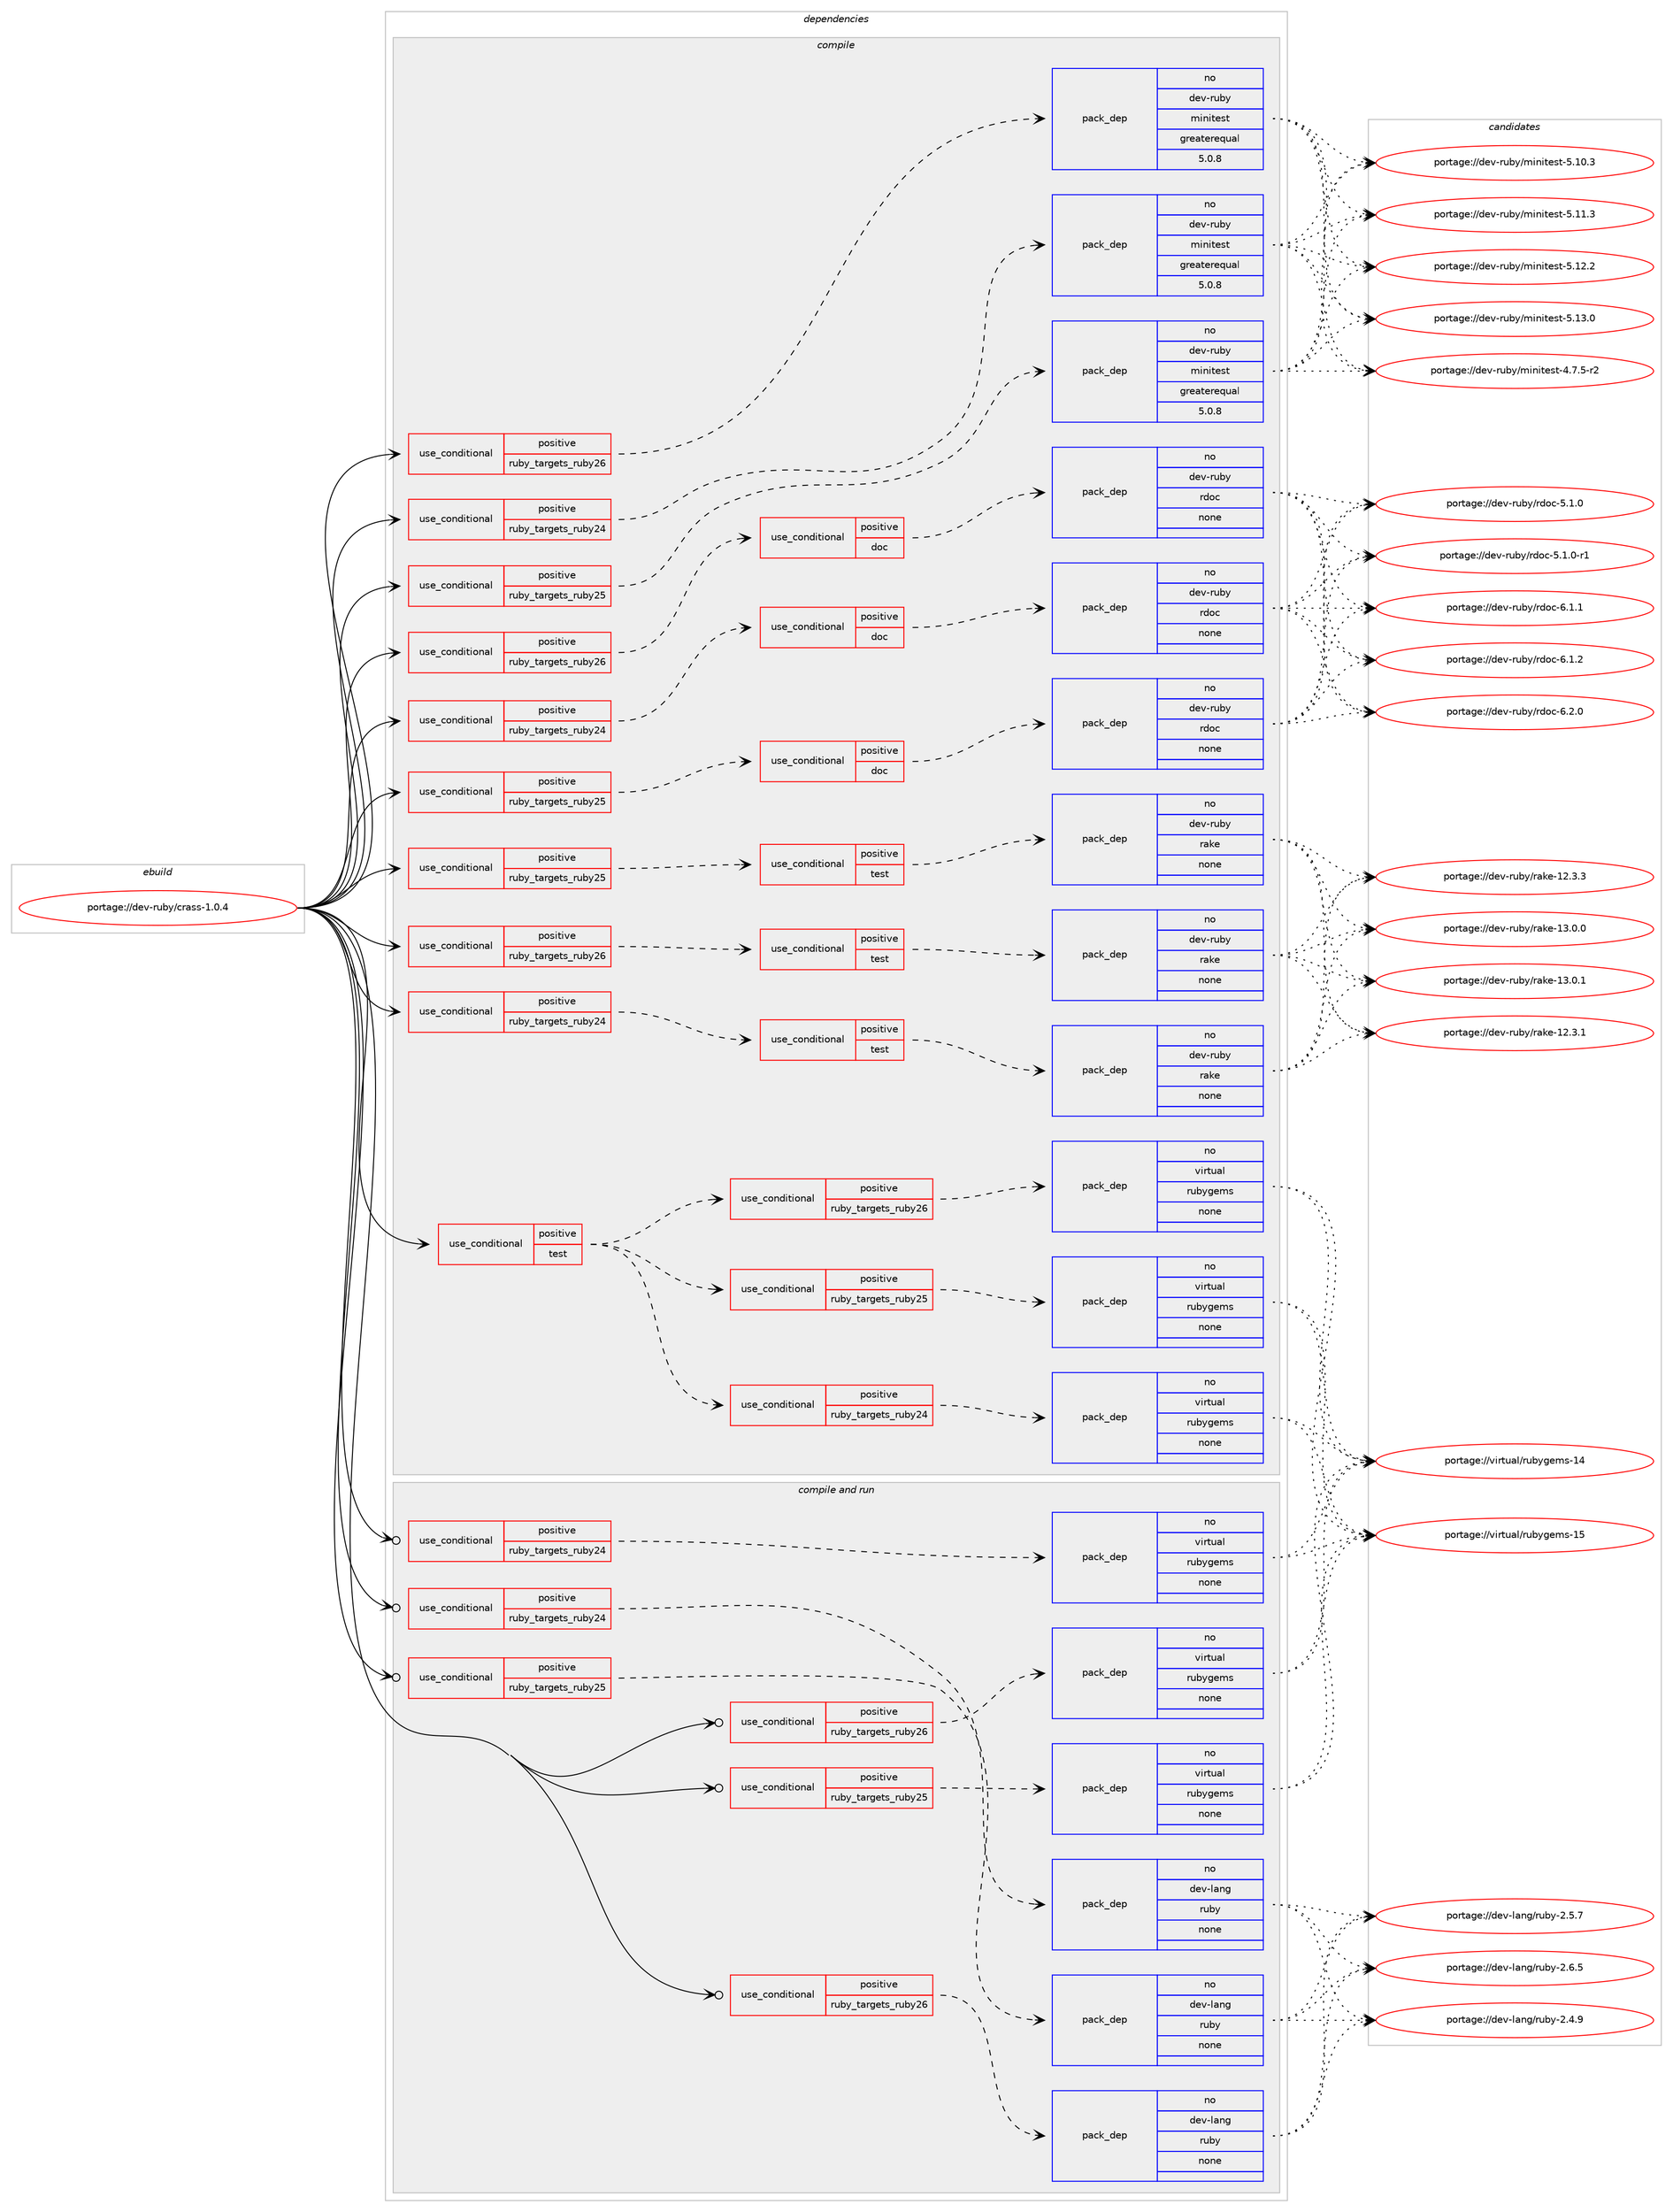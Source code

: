 digraph prolog {

# *************
# Graph options
# *************

newrank=true;
concentrate=true;
compound=true;
graph [rankdir=LR,fontname=Helvetica,fontsize=10,ranksep=1.5];#, ranksep=2.5, nodesep=0.2];
edge  [arrowhead=vee];
node  [fontname=Helvetica,fontsize=10];

# **********
# The ebuild
# **********

subgraph cluster_leftcol {
color=gray;
rank=same;
label=<<i>ebuild</i>>;
id [label="portage://dev-ruby/crass-1.0.4", color=red, width=4, href="../dev-ruby/crass-1.0.4.svg"];
}

# ****************
# The dependencies
# ****************

subgraph cluster_midcol {
color=gray;
label=<<i>dependencies</i>>;
subgraph cluster_compile {
fillcolor="#eeeeee";
style=filled;
label=<<i>compile</i>>;
subgraph cond49906 {
dependency216829 [label=<<TABLE BORDER="0" CELLBORDER="1" CELLSPACING="0" CELLPADDING="4"><TR><TD ROWSPAN="3" CELLPADDING="10">use_conditional</TD></TR><TR><TD>positive</TD></TR><TR><TD>ruby_targets_ruby24</TD></TR></TABLE>>, shape=none, color=red];
subgraph cond49907 {
dependency216830 [label=<<TABLE BORDER="0" CELLBORDER="1" CELLSPACING="0" CELLPADDING="4"><TR><TD ROWSPAN="3" CELLPADDING="10">use_conditional</TD></TR><TR><TD>positive</TD></TR><TR><TD>doc</TD></TR></TABLE>>, shape=none, color=red];
subgraph pack163442 {
dependency216831 [label=<<TABLE BORDER="0" CELLBORDER="1" CELLSPACING="0" CELLPADDING="4" WIDTH="220"><TR><TD ROWSPAN="6" CELLPADDING="30">pack_dep</TD></TR><TR><TD WIDTH="110">no</TD></TR><TR><TD>dev-ruby</TD></TR><TR><TD>rdoc</TD></TR><TR><TD>none</TD></TR><TR><TD></TD></TR></TABLE>>, shape=none, color=blue];
}
dependency216830:e -> dependency216831:w [weight=20,style="dashed",arrowhead="vee"];
}
dependency216829:e -> dependency216830:w [weight=20,style="dashed",arrowhead="vee"];
}
id:e -> dependency216829:w [weight=20,style="solid",arrowhead="vee"];
subgraph cond49908 {
dependency216832 [label=<<TABLE BORDER="0" CELLBORDER="1" CELLSPACING="0" CELLPADDING="4"><TR><TD ROWSPAN="3" CELLPADDING="10">use_conditional</TD></TR><TR><TD>positive</TD></TR><TR><TD>ruby_targets_ruby24</TD></TR></TABLE>>, shape=none, color=red];
subgraph cond49909 {
dependency216833 [label=<<TABLE BORDER="0" CELLBORDER="1" CELLSPACING="0" CELLPADDING="4"><TR><TD ROWSPAN="3" CELLPADDING="10">use_conditional</TD></TR><TR><TD>positive</TD></TR><TR><TD>test</TD></TR></TABLE>>, shape=none, color=red];
subgraph pack163443 {
dependency216834 [label=<<TABLE BORDER="0" CELLBORDER="1" CELLSPACING="0" CELLPADDING="4" WIDTH="220"><TR><TD ROWSPAN="6" CELLPADDING="30">pack_dep</TD></TR><TR><TD WIDTH="110">no</TD></TR><TR><TD>dev-ruby</TD></TR><TR><TD>rake</TD></TR><TR><TD>none</TD></TR><TR><TD></TD></TR></TABLE>>, shape=none, color=blue];
}
dependency216833:e -> dependency216834:w [weight=20,style="dashed",arrowhead="vee"];
}
dependency216832:e -> dependency216833:w [weight=20,style="dashed",arrowhead="vee"];
}
id:e -> dependency216832:w [weight=20,style="solid",arrowhead="vee"];
subgraph cond49910 {
dependency216835 [label=<<TABLE BORDER="0" CELLBORDER="1" CELLSPACING="0" CELLPADDING="4"><TR><TD ROWSPAN="3" CELLPADDING="10">use_conditional</TD></TR><TR><TD>positive</TD></TR><TR><TD>ruby_targets_ruby24</TD></TR></TABLE>>, shape=none, color=red];
subgraph pack163444 {
dependency216836 [label=<<TABLE BORDER="0" CELLBORDER="1" CELLSPACING="0" CELLPADDING="4" WIDTH="220"><TR><TD ROWSPAN="6" CELLPADDING="30">pack_dep</TD></TR><TR><TD WIDTH="110">no</TD></TR><TR><TD>dev-ruby</TD></TR><TR><TD>minitest</TD></TR><TR><TD>greaterequal</TD></TR><TR><TD>5.0.8</TD></TR></TABLE>>, shape=none, color=blue];
}
dependency216835:e -> dependency216836:w [weight=20,style="dashed",arrowhead="vee"];
}
id:e -> dependency216835:w [weight=20,style="solid",arrowhead="vee"];
subgraph cond49911 {
dependency216837 [label=<<TABLE BORDER="0" CELLBORDER="1" CELLSPACING="0" CELLPADDING="4"><TR><TD ROWSPAN="3" CELLPADDING="10">use_conditional</TD></TR><TR><TD>positive</TD></TR><TR><TD>ruby_targets_ruby25</TD></TR></TABLE>>, shape=none, color=red];
subgraph cond49912 {
dependency216838 [label=<<TABLE BORDER="0" CELLBORDER="1" CELLSPACING="0" CELLPADDING="4"><TR><TD ROWSPAN="3" CELLPADDING="10">use_conditional</TD></TR><TR><TD>positive</TD></TR><TR><TD>doc</TD></TR></TABLE>>, shape=none, color=red];
subgraph pack163445 {
dependency216839 [label=<<TABLE BORDER="0" CELLBORDER="1" CELLSPACING="0" CELLPADDING="4" WIDTH="220"><TR><TD ROWSPAN="6" CELLPADDING="30">pack_dep</TD></TR><TR><TD WIDTH="110">no</TD></TR><TR><TD>dev-ruby</TD></TR><TR><TD>rdoc</TD></TR><TR><TD>none</TD></TR><TR><TD></TD></TR></TABLE>>, shape=none, color=blue];
}
dependency216838:e -> dependency216839:w [weight=20,style="dashed",arrowhead="vee"];
}
dependency216837:e -> dependency216838:w [weight=20,style="dashed",arrowhead="vee"];
}
id:e -> dependency216837:w [weight=20,style="solid",arrowhead="vee"];
subgraph cond49913 {
dependency216840 [label=<<TABLE BORDER="0" CELLBORDER="1" CELLSPACING="0" CELLPADDING="4"><TR><TD ROWSPAN="3" CELLPADDING="10">use_conditional</TD></TR><TR><TD>positive</TD></TR><TR><TD>ruby_targets_ruby25</TD></TR></TABLE>>, shape=none, color=red];
subgraph cond49914 {
dependency216841 [label=<<TABLE BORDER="0" CELLBORDER="1" CELLSPACING="0" CELLPADDING="4"><TR><TD ROWSPAN="3" CELLPADDING="10">use_conditional</TD></TR><TR><TD>positive</TD></TR><TR><TD>test</TD></TR></TABLE>>, shape=none, color=red];
subgraph pack163446 {
dependency216842 [label=<<TABLE BORDER="0" CELLBORDER="1" CELLSPACING="0" CELLPADDING="4" WIDTH="220"><TR><TD ROWSPAN="6" CELLPADDING="30">pack_dep</TD></TR><TR><TD WIDTH="110">no</TD></TR><TR><TD>dev-ruby</TD></TR><TR><TD>rake</TD></TR><TR><TD>none</TD></TR><TR><TD></TD></TR></TABLE>>, shape=none, color=blue];
}
dependency216841:e -> dependency216842:w [weight=20,style="dashed",arrowhead="vee"];
}
dependency216840:e -> dependency216841:w [weight=20,style="dashed",arrowhead="vee"];
}
id:e -> dependency216840:w [weight=20,style="solid",arrowhead="vee"];
subgraph cond49915 {
dependency216843 [label=<<TABLE BORDER="0" CELLBORDER="1" CELLSPACING="0" CELLPADDING="4"><TR><TD ROWSPAN="3" CELLPADDING="10">use_conditional</TD></TR><TR><TD>positive</TD></TR><TR><TD>ruby_targets_ruby25</TD></TR></TABLE>>, shape=none, color=red];
subgraph pack163447 {
dependency216844 [label=<<TABLE BORDER="0" CELLBORDER="1" CELLSPACING="0" CELLPADDING="4" WIDTH="220"><TR><TD ROWSPAN="6" CELLPADDING="30">pack_dep</TD></TR><TR><TD WIDTH="110">no</TD></TR><TR><TD>dev-ruby</TD></TR><TR><TD>minitest</TD></TR><TR><TD>greaterequal</TD></TR><TR><TD>5.0.8</TD></TR></TABLE>>, shape=none, color=blue];
}
dependency216843:e -> dependency216844:w [weight=20,style="dashed",arrowhead="vee"];
}
id:e -> dependency216843:w [weight=20,style="solid",arrowhead="vee"];
subgraph cond49916 {
dependency216845 [label=<<TABLE BORDER="0" CELLBORDER="1" CELLSPACING="0" CELLPADDING="4"><TR><TD ROWSPAN="3" CELLPADDING="10">use_conditional</TD></TR><TR><TD>positive</TD></TR><TR><TD>ruby_targets_ruby26</TD></TR></TABLE>>, shape=none, color=red];
subgraph cond49917 {
dependency216846 [label=<<TABLE BORDER="0" CELLBORDER="1" CELLSPACING="0" CELLPADDING="4"><TR><TD ROWSPAN="3" CELLPADDING="10">use_conditional</TD></TR><TR><TD>positive</TD></TR><TR><TD>doc</TD></TR></TABLE>>, shape=none, color=red];
subgraph pack163448 {
dependency216847 [label=<<TABLE BORDER="0" CELLBORDER="1" CELLSPACING="0" CELLPADDING="4" WIDTH="220"><TR><TD ROWSPAN="6" CELLPADDING="30">pack_dep</TD></TR><TR><TD WIDTH="110">no</TD></TR><TR><TD>dev-ruby</TD></TR><TR><TD>rdoc</TD></TR><TR><TD>none</TD></TR><TR><TD></TD></TR></TABLE>>, shape=none, color=blue];
}
dependency216846:e -> dependency216847:w [weight=20,style="dashed",arrowhead="vee"];
}
dependency216845:e -> dependency216846:w [weight=20,style="dashed",arrowhead="vee"];
}
id:e -> dependency216845:w [weight=20,style="solid",arrowhead="vee"];
subgraph cond49918 {
dependency216848 [label=<<TABLE BORDER="0" CELLBORDER="1" CELLSPACING="0" CELLPADDING="4"><TR><TD ROWSPAN="3" CELLPADDING="10">use_conditional</TD></TR><TR><TD>positive</TD></TR><TR><TD>ruby_targets_ruby26</TD></TR></TABLE>>, shape=none, color=red];
subgraph cond49919 {
dependency216849 [label=<<TABLE BORDER="0" CELLBORDER="1" CELLSPACING="0" CELLPADDING="4"><TR><TD ROWSPAN="3" CELLPADDING="10">use_conditional</TD></TR><TR><TD>positive</TD></TR><TR><TD>test</TD></TR></TABLE>>, shape=none, color=red];
subgraph pack163449 {
dependency216850 [label=<<TABLE BORDER="0" CELLBORDER="1" CELLSPACING="0" CELLPADDING="4" WIDTH="220"><TR><TD ROWSPAN="6" CELLPADDING="30">pack_dep</TD></TR><TR><TD WIDTH="110">no</TD></TR><TR><TD>dev-ruby</TD></TR><TR><TD>rake</TD></TR><TR><TD>none</TD></TR><TR><TD></TD></TR></TABLE>>, shape=none, color=blue];
}
dependency216849:e -> dependency216850:w [weight=20,style="dashed",arrowhead="vee"];
}
dependency216848:e -> dependency216849:w [weight=20,style="dashed",arrowhead="vee"];
}
id:e -> dependency216848:w [weight=20,style="solid",arrowhead="vee"];
subgraph cond49920 {
dependency216851 [label=<<TABLE BORDER="0" CELLBORDER="1" CELLSPACING="0" CELLPADDING="4"><TR><TD ROWSPAN="3" CELLPADDING="10">use_conditional</TD></TR><TR><TD>positive</TD></TR><TR><TD>ruby_targets_ruby26</TD></TR></TABLE>>, shape=none, color=red];
subgraph pack163450 {
dependency216852 [label=<<TABLE BORDER="0" CELLBORDER="1" CELLSPACING="0" CELLPADDING="4" WIDTH="220"><TR><TD ROWSPAN="6" CELLPADDING="30">pack_dep</TD></TR><TR><TD WIDTH="110">no</TD></TR><TR><TD>dev-ruby</TD></TR><TR><TD>minitest</TD></TR><TR><TD>greaterequal</TD></TR><TR><TD>5.0.8</TD></TR></TABLE>>, shape=none, color=blue];
}
dependency216851:e -> dependency216852:w [weight=20,style="dashed",arrowhead="vee"];
}
id:e -> dependency216851:w [weight=20,style="solid",arrowhead="vee"];
subgraph cond49921 {
dependency216853 [label=<<TABLE BORDER="0" CELLBORDER="1" CELLSPACING="0" CELLPADDING="4"><TR><TD ROWSPAN="3" CELLPADDING="10">use_conditional</TD></TR><TR><TD>positive</TD></TR><TR><TD>test</TD></TR></TABLE>>, shape=none, color=red];
subgraph cond49922 {
dependency216854 [label=<<TABLE BORDER="0" CELLBORDER="1" CELLSPACING="0" CELLPADDING="4"><TR><TD ROWSPAN="3" CELLPADDING="10">use_conditional</TD></TR><TR><TD>positive</TD></TR><TR><TD>ruby_targets_ruby24</TD></TR></TABLE>>, shape=none, color=red];
subgraph pack163451 {
dependency216855 [label=<<TABLE BORDER="0" CELLBORDER="1" CELLSPACING="0" CELLPADDING="4" WIDTH="220"><TR><TD ROWSPAN="6" CELLPADDING="30">pack_dep</TD></TR><TR><TD WIDTH="110">no</TD></TR><TR><TD>virtual</TD></TR><TR><TD>rubygems</TD></TR><TR><TD>none</TD></TR><TR><TD></TD></TR></TABLE>>, shape=none, color=blue];
}
dependency216854:e -> dependency216855:w [weight=20,style="dashed",arrowhead="vee"];
}
dependency216853:e -> dependency216854:w [weight=20,style="dashed",arrowhead="vee"];
subgraph cond49923 {
dependency216856 [label=<<TABLE BORDER="0" CELLBORDER="1" CELLSPACING="0" CELLPADDING="4"><TR><TD ROWSPAN="3" CELLPADDING="10">use_conditional</TD></TR><TR><TD>positive</TD></TR><TR><TD>ruby_targets_ruby25</TD></TR></TABLE>>, shape=none, color=red];
subgraph pack163452 {
dependency216857 [label=<<TABLE BORDER="0" CELLBORDER="1" CELLSPACING="0" CELLPADDING="4" WIDTH="220"><TR><TD ROWSPAN="6" CELLPADDING="30">pack_dep</TD></TR><TR><TD WIDTH="110">no</TD></TR><TR><TD>virtual</TD></TR><TR><TD>rubygems</TD></TR><TR><TD>none</TD></TR><TR><TD></TD></TR></TABLE>>, shape=none, color=blue];
}
dependency216856:e -> dependency216857:w [weight=20,style="dashed",arrowhead="vee"];
}
dependency216853:e -> dependency216856:w [weight=20,style="dashed",arrowhead="vee"];
subgraph cond49924 {
dependency216858 [label=<<TABLE BORDER="0" CELLBORDER="1" CELLSPACING="0" CELLPADDING="4"><TR><TD ROWSPAN="3" CELLPADDING="10">use_conditional</TD></TR><TR><TD>positive</TD></TR><TR><TD>ruby_targets_ruby26</TD></TR></TABLE>>, shape=none, color=red];
subgraph pack163453 {
dependency216859 [label=<<TABLE BORDER="0" CELLBORDER="1" CELLSPACING="0" CELLPADDING="4" WIDTH="220"><TR><TD ROWSPAN="6" CELLPADDING="30">pack_dep</TD></TR><TR><TD WIDTH="110">no</TD></TR><TR><TD>virtual</TD></TR><TR><TD>rubygems</TD></TR><TR><TD>none</TD></TR><TR><TD></TD></TR></TABLE>>, shape=none, color=blue];
}
dependency216858:e -> dependency216859:w [weight=20,style="dashed",arrowhead="vee"];
}
dependency216853:e -> dependency216858:w [weight=20,style="dashed",arrowhead="vee"];
}
id:e -> dependency216853:w [weight=20,style="solid",arrowhead="vee"];
}
subgraph cluster_compileandrun {
fillcolor="#eeeeee";
style=filled;
label=<<i>compile and run</i>>;
subgraph cond49925 {
dependency216860 [label=<<TABLE BORDER="0" CELLBORDER="1" CELLSPACING="0" CELLPADDING="4"><TR><TD ROWSPAN="3" CELLPADDING="10">use_conditional</TD></TR><TR><TD>positive</TD></TR><TR><TD>ruby_targets_ruby24</TD></TR></TABLE>>, shape=none, color=red];
subgraph pack163454 {
dependency216861 [label=<<TABLE BORDER="0" CELLBORDER="1" CELLSPACING="0" CELLPADDING="4" WIDTH="220"><TR><TD ROWSPAN="6" CELLPADDING="30">pack_dep</TD></TR><TR><TD WIDTH="110">no</TD></TR><TR><TD>dev-lang</TD></TR><TR><TD>ruby</TD></TR><TR><TD>none</TD></TR><TR><TD></TD></TR></TABLE>>, shape=none, color=blue];
}
dependency216860:e -> dependency216861:w [weight=20,style="dashed",arrowhead="vee"];
}
id:e -> dependency216860:w [weight=20,style="solid",arrowhead="odotvee"];
subgraph cond49926 {
dependency216862 [label=<<TABLE BORDER="0" CELLBORDER="1" CELLSPACING="0" CELLPADDING="4"><TR><TD ROWSPAN="3" CELLPADDING="10">use_conditional</TD></TR><TR><TD>positive</TD></TR><TR><TD>ruby_targets_ruby24</TD></TR></TABLE>>, shape=none, color=red];
subgraph pack163455 {
dependency216863 [label=<<TABLE BORDER="0" CELLBORDER="1" CELLSPACING="0" CELLPADDING="4" WIDTH="220"><TR><TD ROWSPAN="6" CELLPADDING="30">pack_dep</TD></TR><TR><TD WIDTH="110">no</TD></TR><TR><TD>virtual</TD></TR><TR><TD>rubygems</TD></TR><TR><TD>none</TD></TR><TR><TD></TD></TR></TABLE>>, shape=none, color=blue];
}
dependency216862:e -> dependency216863:w [weight=20,style="dashed",arrowhead="vee"];
}
id:e -> dependency216862:w [weight=20,style="solid",arrowhead="odotvee"];
subgraph cond49927 {
dependency216864 [label=<<TABLE BORDER="0" CELLBORDER="1" CELLSPACING="0" CELLPADDING="4"><TR><TD ROWSPAN="3" CELLPADDING="10">use_conditional</TD></TR><TR><TD>positive</TD></TR><TR><TD>ruby_targets_ruby25</TD></TR></TABLE>>, shape=none, color=red];
subgraph pack163456 {
dependency216865 [label=<<TABLE BORDER="0" CELLBORDER="1" CELLSPACING="0" CELLPADDING="4" WIDTH="220"><TR><TD ROWSPAN="6" CELLPADDING="30">pack_dep</TD></TR><TR><TD WIDTH="110">no</TD></TR><TR><TD>dev-lang</TD></TR><TR><TD>ruby</TD></TR><TR><TD>none</TD></TR><TR><TD></TD></TR></TABLE>>, shape=none, color=blue];
}
dependency216864:e -> dependency216865:w [weight=20,style="dashed",arrowhead="vee"];
}
id:e -> dependency216864:w [weight=20,style="solid",arrowhead="odotvee"];
subgraph cond49928 {
dependency216866 [label=<<TABLE BORDER="0" CELLBORDER="1" CELLSPACING="0" CELLPADDING="4"><TR><TD ROWSPAN="3" CELLPADDING="10">use_conditional</TD></TR><TR><TD>positive</TD></TR><TR><TD>ruby_targets_ruby25</TD></TR></TABLE>>, shape=none, color=red];
subgraph pack163457 {
dependency216867 [label=<<TABLE BORDER="0" CELLBORDER="1" CELLSPACING="0" CELLPADDING="4" WIDTH="220"><TR><TD ROWSPAN="6" CELLPADDING="30">pack_dep</TD></TR><TR><TD WIDTH="110">no</TD></TR><TR><TD>virtual</TD></TR><TR><TD>rubygems</TD></TR><TR><TD>none</TD></TR><TR><TD></TD></TR></TABLE>>, shape=none, color=blue];
}
dependency216866:e -> dependency216867:w [weight=20,style="dashed",arrowhead="vee"];
}
id:e -> dependency216866:w [weight=20,style="solid",arrowhead="odotvee"];
subgraph cond49929 {
dependency216868 [label=<<TABLE BORDER="0" CELLBORDER="1" CELLSPACING="0" CELLPADDING="4"><TR><TD ROWSPAN="3" CELLPADDING="10">use_conditional</TD></TR><TR><TD>positive</TD></TR><TR><TD>ruby_targets_ruby26</TD></TR></TABLE>>, shape=none, color=red];
subgraph pack163458 {
dependency216869 [label=<<TABLE BORDER="0" CELLBORDER="1" CELLSPACING="0" CELLPADDING="4" WIDTH="220"><TR><TD ROWSPAN="6" CELLPADDING="30">pack_dep</TD></TR><TR><TD WIDTH="110">no</TD></TR><TR><TD>dev-lang</TD></TR><TR><TD>ruby</TD></TR><TR><TD>none</TD></TR><TR><TD></TD></TR></TABLE>>, shape=none, color=blue];
}
dependency216868:e -> dependency216869:w [weight=20,style="dashed",arrowhead="vee"];
}
id:e -> dependency216868:w [weight=20,style="solid",arrowhead="odotvee"];
subgraph cond49930 {
dependency216870 [label=<<TABLE BORDER="0" CELLBORDER="1" CELLSPACING="0" CELLPADDING="4"><TR><TD ROWSPAN="3" CELLPADDING="10">use_conditional</TD></TR><TR><TD>positive</TD></TR><TR><TD>ruby_targets_ruby26</TD></TR></TABLE>>, shape=none, color=red];
subgraph pack163459 {
dependency216871 [label=<<TABLE BORDER="0" CELLBORDER="1" CELLSPACING="0" CELLPADDING="4" WIDTH="220"><TR><TD ROWSPAN="6" CELLPADDING="30">pack_dep</TD></TR><TR><TD WIDTH="110">no</TD></TR><TR><TD>virtual</TD></TR><TR><TD>rubygems</TD></TR><TR><TD>none</TD></TR><TR><TD></TD></TR></TABLE>>, shape=none, color=blue];
}
dependency216870:e -> dependency216871:w [weight=20,style="dashed",arrowhead="vee"];
}
id:e -> dependency216870:w [weight=20,style="solid",arrowhead="odotvee"];
}
subgraph cluster_run {
fillcolor="#eeeeee";
style=filled;
label=<<i>run</i>>;
}
}

# **************
# The candidates
# **************

subgraph cluster_choices {
rank=same;
color=gray;
label=<<i>candidates</i>>;

subgraph choice163442 {
color=black;
nodesep=1;
choiceportage10010111845114117981214711410011199455346494648 [label="portage://dev-ruby/rdoc-5.1.0", color=red, width=4,href="../dev-ruby/rdoc-5.1.0.svg"];
choiceportage100101118451141179812147114100111994553464946484511449 [label="portage://dev-ruby/rdoc-5.1.0-r1", color=red, width=4,href="../dev-ruby/rdoc-5.1.0-r1.svg"];
choiceportage10010111845114117981214711410011199455446494649 [label="portage://dev-ruby/rdoc-6.1.1", color=red, width=4,href="../dev-ruby/rdoc-6.1.1.svg"];
choiceportage10010111845114117981214711410011199455446494650 [label="portage://dev-ruby/rdoc-6.1.2", color=red, width=4,href="../dev-ruby/rdoc-6.1.2.svg"];
choiceportage10010111845114117981214711410011199455446504648 [label="portage://dev-ruby/rdoc-6.2.0", color=red, width=4,href="../dev-ruby/rdoc-6.2.0.svg"];
dependency216831:e -> choiceportage10010111845114117981214711410011199455346494648:w [style=dotted,weight="100"];
dependency216831:e -> choiceportage100101118451141179812147114100111994553464946484511449:w [style=dotted,weight="100"];
dependency216831:e -> choiceportage10010111845114117981214711410011199455446494649:w [style=dotted,weight="100"];
dependency216831:e -> choiceportage10010111845114117981214711410011199455446494650:w [style=dotted,weight="100"];
dependency216831:e -> choiceportage10010111845114117981214711410011199455446504648:w [style=dotted,weight="100"];
}
subgraph choice163443 {
color=black;
nodesep=1;
choiceportage1001011184511411798121471149710710145495046514649 [label="portage://dev-ruby/rake-12.3.1", color=red, width=4,href="../dev-ruby/rake-12.3.1.svg"];
choiceportage1001011184511411798121471149710710145495046514651 [label="portage://dev-ruby/rake-12.3.3", color=red, width=4,href="../dev-ruby/rake-12.3.3.svg"];
choiceportage1001011184511411798121471149710710145495146484648 [label="portage://dev-ruby/rake-13.0.0", color=red, width=4,href="../dev-ruby/rake-13.0.0.svg"];
choiceportage1001011184511411798121471149710710145495146484649 [label="portage://dev-ruby/rake-13.0.1", color=red, width=4,href="../dev-ruby/rake-13.0.1.svg"];
dependency216834:e -> choiceportage1001011184511411798121471149710710145495046514649:w [style=dotted,weight="100"];
dependency216834:e -> choiceportage1001011184511411798121471149710710145495046514651:w [style=dotted,weight="100"];
dependency216834:e -> choiceportage1001011184511411798121471149710710145495146484648:w [style=dotted,weight="100"];
dependency216834:e -> choiceportage1001011184511411798121471149710710145495146484649:w [style=dotted,weight="100"];
}
subgraph choice163444 {
color=black;
nodesep=1;
choiceportage1001011184511411798121471091051101051161011151164552465546534511450 [label="portage://dev-ruby/minitest-4.7.5-r2", color=red, width=4,href="../dev-ruby/minitest-4.7.5-r2.svg"];
choiceportage10010111845114117981214710910511010511610111511645534649484651 [label="portage://dev-ruby/minitest-5.10.3", color=red, width=4,href="../dev-ruby/minitest-5.10.3.svg"];
choiceportage10010111845114117981214710910511010511610111511645534649494651 [label="portage://dev-ruby/minitest-5.11.3", color=red, width=4,href="../dev-ruby/minitest-5.11.3.svg"];
choiceportage10010111845114117981214710910511010511610111511645534649504650 [label="portage://dev-ruby/minitest-5.12.2", color=red, width=4,href="../dev-ruby/minitest-5.12.2.svg"];
choiceportage10010111845114117981214710910511010511610111511645534649514648 [label="portage://dev-ruby/minitest-5.13.0", color=red, width=4,href="../dev-ruby/minitest-5.13.0.svg"];
dependency216836:e -> choiceportage1001011184511411798121471091051101051161011151164552465546534511450:w [style=dotted,weight="100"];
dependency216836:e -> choiceportage10010111845114117981214710910511010511610111511645534649484651:w [style=dotted,weight="100"];
dependency216836:e -> choiceportage10010111845114117981214710910511010511610111511645534649494651:w [style=dotted,weight="100"];
dependency216836:e -> choiceportage10010111845114117981214710910511010511610111511645534649504650:w [style=dotted,weight="100"];
dependency216836:e -> choiceportage10010111845114117981214710910511010511610111511645534649514648:w [style=dotted,weight="100"];
}
subgraph choice163445 {
color=black;
nodesep=1;
choiceportage10010111845114117981214711410011199455346494648 [label="portage://dev-ruby/rdoc-5.1.0", color=red, width=4,href="../dev-ruby/rdoc-5.1.0.svg"];
choiceportage100101118451141179812147114100111994553464946484511449 [label="portage://dev-ruby/rdoc-5.1.0-r1", color=red, width=4,href="../dev-ruby/rdoc-5.1.0-r1.svg"];
choiceportage10010111845114117981214711410011199455446494649 [label="portage://dev-ruby/rdoc-6.1.1", color=red, width=4,href="../dev-ruby/rdoc-6.1.1.svg"];
choiceportage10010111845114117981214711410011199455446494650 [label="portage://dev-ruby/rdoc-6.1.2", color=red, width=4,href="../dev-ruby/rdoc-6.1.2.svg"];
choiceportage10010111845114117981214711410011199455446504648 [label="portage://dev-ruby/rdoc-6.2.0", color=red, width=4,href="../dev-ruby/rdoc-6.2.0.svg"];
dependency216839:e -> choiceportage10010111845114117981214711410011199455346494648:w [style=dotted,weight="100"];
dependency216839:e -> choiceportage100101118451141179812147114100111994553464946484511449:w [style=dotted,weight="100"];
dependency216839:e -> choiceportage10010111845114117981214711410011199455446494649:w [style=dotted,weight="100"];
dependency216839:e -> choiceportage10010111845114117981214711410011199455446494650:w [style=dotted,weight="100"];
dependency216839:e -> choiceportage10010111845114117981214711410011199455446504648:w [style=dotted,weight="100"];
}
subgraph choice163446 {
color=black;
nodesep=1;
choiceportage1001011184511411798121471149710710145495046514649 [label="portage://dev-ruby/rake-12.3.1", color=red, width=4,href="../dev-ruby/rake-12.3.1.svg"];
choiceportage1001011184511411798121471149710710145495046514651 [label="portage://dev-ruby/rake-12.3.3", color=red, width=4,href="../dev-ruby/rake-12.3.3.svg"];
choiceportage1001011184511411798121471149710710145495146484648 [label="portage://dev-ruby/rake-13.0.0", color=red, width=4,href="../dev-ruby/rake-13.0.0.svg"];
choiceportage1001011184511411798121471149710710145495146484649 [label="portage://dev-ruby/rake-13.0.1", color=red, width=4,href="../dev-ruby/rake-13.0.1.svg"];
dependency216842:e -> choiceportage1001011184511411798121471149710710145495046514649:w [style=dotted,weight="100"];
dependency216842:e -> choiceportage1001011184511411798121471149710710145495046514651:w [style=dotted,weight="100"];
dependency216842:e -> choiceportage1001011184511411798121471149710710145495146484648:w [style=dotted,weight="100"];
dependency216842:e -> choiceportage1001011184511411798121471149710710145495146484649:w [style=dotted,weight="100"];
}
subgraph choice163447 {
color=black;
nodesep=1;
choiceportage1001011184511411798121471091051101051161011151164552465546534511450 [label="portage://dev-ruby/minitest-4.7.5-r2", color=red, width=4,href="../dev-ruby/minitest-4.7.5-r2.svg"];
choiceportage10010111845114117981214710910511010511610111511645534649484651 [label="portage://dev-ruby/minitest-5.10.3", color=red, width=4,href="../dev-ruby/minitest-5.10.3.svg"];
choiceportage10010111845114117981214710910511010511610111511645534649494651 [label="portage://dev-ruby/minitest-5.11.3", color=red, width=4,href="../dev-ruby/minitest-5.11.3.svg"];
choiceportage10010111845114117981214710910511010511610111511645534649504650 [label="portage://dev-ruby/minitest-5.12.2", color=red, width=4,href="../dev-ruby/minitest-5.12.2.svg"];
choiceportage10010111845114117981214710910511010511610111511645534649514648 [label="portage://dev-ruby/minitest-5.13.0", color=red, width=4,href="../dev-ruby/minitest-5.13.0.svg"];
dependency216844:e -> choiceportage1001011184511411798121471091051101051161011151164552465546534511450:w [style=dotted,weight="100"];
dependency216844:e -> choiceportage10010111845114117981214710910511010511610111511645534649484651:w [style=dotted,weight="100"];
dependency216844:e -> choiceportage10010111845114117981214710910511010511610111511645534649494651:w [style=dotted,weight="100"];
dependency216844:e -> choiceportage10010111845114117981214710910511010511610111511645534649504650:w [style=dotted,weight="100"];
dependency216844:e -> choiceportage10010111845114117981214710910511010511610111511645534649514648:w [style=dotted,weight="100"];
}
subgraph choice163448 {
color=black;
nodesep=1;
choiceportage10010111845114117981214711410011199455346494648 [label="portage://dev-ruby/rdoc-5.1.0", color=red, width=4,href="../dev-ruby/rdoc-5.1.0.svg"];
choiceportage100101118451141179812147114100111994553464946484511449 [label="portage://dev-ruby/rdoc-5.1.0-r1", color=red, width=4,href="../dev-ruby/rdoc-5.1.0-r1.svg"];
choiceportage10010111845114117981214711410011199455446494649 [label="portage://dev-ruby/rdoc-6.1.1", color=red, width=4,href="../dev-ruby/rdoc-6.1.1.svg"];
choiceportage10010111845114117981214711410011199455446494650 [label="portage://dev-ruby/rdoc-6.1.2", color=red, width=4,href="../dev-ruby/rdoc-6.1.2.svg"];
choiceportage10010111845114117981214711410011199455446504648 [label="portage://dev-ruby/rdoc-6.2.0", color=red, width=4,href="../dev-ruby/rdoc-6.2.0.svg"];
dependency216847:e -> choiceportage10010111845114117981214711410011199455346494648:w [style=dotted,weight="100"];
dependency216847:e -> choiceportage100101118451141179812147114100111994553464946484511449:w [style=dotted,weight="100"];
dependency216847:e -> choiceportage10010111845114117981214711410011199455446494649:w [style=dotted,weight="100"];
dependency216847:e -> choiceportage10010111845114117981214711410011199455446494650:w [style=dotted,weight="100"];
dependency216847:e -> choiceportage10010111845114117981214711410011199455446504648:w [style=dotted,weight="100"];
}
subgraph choice163449 {
color=black;
nodesep=1;
choiceportage1001011184511411798121471149710710145495046514649 [label="portage://dev-ruby/rake-12.3.1", color=red, width=4,href="../dev-ruby/rake-12.3.1.svg"];
choiceportage1001011184511411798121471149710710145495046514651 [label="portage://dev-ruby/rake-12.3.3", color=red, width=4,href="../dev-ruby/rake-12.3.3.svg"];
choiceportage1001011184511411798121471149710710145495146484648 [label="portage://dev-ruby/rake-13.0.0", color=red, width=4,href="../dev-ruby/rake-13.0.0.svg"];
choiceportage1001011184511411798121471149710710145495146484649 [label="portage://dev-ruby/rake-13.0.1", color=red, width=4,href="../dev-ruby/rake-13.0.1.svg"];
dependency216850:e -> choiceportage1001011184511411798121471149710710145495046514649:w [style=dotted,weight="100"];
dependency216850:e -> choiceportage1001011184511411798121471149710710145495046514651:w [style=dotted,weight="100"];
dependency216850:e -> choiceportage1001011184511411798121471149710710145495146484648:w [style=dotted,weight="100"];
dependency216850:e -> choiceportage1001011184511411798121471149710710145495146484649:w [style=dotted,weight="100"];
}
subgraph choice163450 {
color=black;
nodesep=1;
choiceportage1001011184511411798121471091051101051161011151164552465546534511450 [label="portage://dev-ruby/minitest-4.7.5-r2", color=red, width=4,href="../dev-ruby/minitest-4.7.5-r2.svg"];
choiceportage10010111845114117981214710910511010511610111511645534649484651 [label="portage://dev-ruby/minitest-5.10.3", color=red, width=4,href="../dev-ruby/minitest-5.10.3.svg"];
choiceportage10010111845114117981214710910511010511610111511645534649494651 [label="portage://dev-ruby/minitest-5.11.3", color=red, width=4,href="../dev-ruby/minitest-5.11.3.svg"];
choiceportage10010111845114117981214710910511010511610111511645534649504650 [label="portage://dev-ruby/minitest-5.12.2", color=red, width=4,href="../dev-ruby/minitest-5.12.2.svg"];
choiceportage10010111845114117981214710910511010511610111511645534649514648 [label="portage://dev-ruby/minitest-5.13.0", color=red, width=4,href="../dev-ruby/minitest-5.13.0.svg"];
dependency216852:e -> choiceportage1001011184511411798121471091051101051161011151164552465546534511450:w [style=dotted,weight="100"];
dependency216852:e -> choiceportage10010111845114117981214710910511010511610111511645534649484651:w [style=dotted,weight="100"];
dependency216852:e -> choiceportage10010111845114117981214710910511010511610111511645534649494651:w [style=dotted,weight="100"];
dependency216852:e -> choiceportage10010111845114117981214710910511010511610111511645534649504650:w [style=dotted,weight="100"];
dependency216852:e -> choiceportage10010111845114117981214710910511010511610111511645534649514648:w [style=dotted,weight="100"];
}
subgraph choice163451 {
color=black;
nodesep=1;
choiceportage118105114116117971084711411798121103101109115454952 [label="portage://virtual/rubygems-14", color=red, width=4,href="../virtual/rubygems-14.svg"];
choiceportage118105114116117971084711411798121103101109115454953 [label="portage://virtual/rubygems-15", color=red, width=4,href="../virtual/rubygems-15.svg"];
dependency216855:e -> choiceportage118105114116117971084711411798121103101109115454952:w [style=dotted,weight="100"];
dependency216855:e -> choiceportage118105114116117971084711411798121103101109115454953:w [style=dotted,weight="100"];
}
subgraph choice163452 {
color=black;
nodesep=1;
choiceportage118105114116117971084711411798121103101109115454952 [label="portage://virtual/rubygems-14", color=red, width=4,href="../virtual/rubygems-14.svg"];
choiceportage118105114116117971084711411798121103101109115454953 [label="portage://virtual/rubygems-15", color=red, width=4,href="../virtual/rubygems-15.svg"];
dependency216857:e -> choiceportage118105114116117971084711411798121103101109115454952:w [style=dotted,weight="100"];
dependency216857:e -> choiceportage118105114116117971084711411798121103101109115454953:w [style=dotted,weight="100"];
}
subgraph choice163453 {
color=black;
nodesep=1;
choiceportage118105114116117971084711411798121103101109115454952 [label="portage://virtual/rubygems-14", color=red, width=4,href="../virtual/rubygems-14.svg"];
choiceportage118105114116117971084711411798121103101109115454953 [label="portage://virtual/rubygems-15", color=red, width=4,href="../virtual/rubygems-15.svg"];
dependency216859:e -> choiceportage118105114116117971084711411798121103101109115454952:w [style=dotted,weight="100"];
dependency216859:e -> choiceportage118105114116117971084711411798121103101109115454953:w [style=dotted,weight="100"];
}
subgraph choice163454 {
color=black;
nodesep=1;
choiceportage10010111845108971101034711411798121455046524657 [label="portage://dev-lang/ruby-2.4.9", color=red, width=4,href="../dev-lang/ruby-2.4.9.svg"];
choiceportage10010111845108971101034711411798121455046534655 [label="portage://dev-lang/ruby-2.5.7", color=red, width=4,href="../dev-lang/ruby-2.5.7.svg"];
choiceportage10010111845108971101034711411798121455046544653 [label="portage://dev-lang/ruby-2.6.5", color=red, width=4,href="../dev-lang/ruby-2.6.5.svg"];
dependency216861:e -> choiceportage10010111845108971101034711411798121455046524657:w [style=dotted,weight="100"];
dependency216861:e -> choiceportage10010111845108971101034711411798121455046534655:w [style=dotted,weight="100"];
dependency216861:e -> choiceportage10010111845108971101034711411798121455046544653:w [style=dotted,weight="100"];
}
subgraph choice163455 {
color=black;
nodesep=1;
choiceportage118105114116117971084711411798121103101109115454952 [label="portage://virtual/rubygems-14", color=red, width=4,href="../virtual/rubygems-14.svg"];
choiceportage118105114116117971084711411798121103101109115454953 [label="portage://virtual/rubygems-15", color=red, width=4,href="../virtual/rubygems-15.svg"];
dependency216863:e -> choiceportage118105114116117971084711411798121103101109115454952:w [style=dotted,weight="100"];
dependency216863:e -> choiceportage118105114116117971084711411798121103101109115454953:w [style=dotted,weight="100"];
}
subgraph choice163456 {
color=black;
nodesep=1;
choiceportage10010111845108971101034711411798121455046524657 [label="portage://dev-lang/ruby-2.4.9", color=red, width=4,href="../dev-lang/ruby-2.4.9.svg"];
choiceportage10010111845108971101034711411798121455046534655 [label="portage://dev-lang/ruby-2.5.7", color=red, width=4,href="../dev-lang/ruby-2.5.7.svg"];
choiceportage10010111845108971101034711411798121455046544653 [label="portage://dev-lang/ruby-2.6.5", color=red, width=4,href="../dev-lang/ruby-2.6.5.svg"];
dependency216865:e -> choiceportage10010111845108971101034711411798121455046524657:w [style=dotted,weight="100"];
dependency216865:e -> choiceportage10010111845108971101034711411798121455046534655:w [style=dotted,weight="100"];
dependency216865:e -> choiceportage10010111845108971101034711411798121455046544653:w [style=dotted,weight="100"];
}
subgraph choice163457 {
color=black;
nodesep=1;
choiceportage118105114116117971084711411798121103101109115454952 [label="portage://virtual/rubygems-14", color=red, width=4,href="../virtual/rubygems-14.svg"];
choiceportage118105114116117971084711411798121103101109115454953 [label="portage://virtual/rubygems-15", color=red, width=4,href="../virtual/rubygems-15.svg"];
dependency216867:e -> choiceportage118105114116117971084711411798121103101109115454952:w [style=dotted,weight="100"];
dependency216867:e -> choiceportage118105114116117971084711411798121103101109115454953:w [style=dotted,weight="100"];
}
subgraph choice163458 {
color=black;
nodesep=1;
choiceportage10010111845108971101034711411798121455046524657 [label="portage://dev-lang/ruby-2.4.9", color=red, width=4,href="../dev-lang/ruby-2.4.9.svg"];
choiceportage10010111845108971101034711411798121455046534655 [label="portage://dev-lang/ruby-2.5.7", color=red, width=4,href="../dev-lang/ruby-2.5.7.svg"];
choiceportage10010111845108971101034711411798121455046544653 [label="portage://dev-lang/ruby-2.6.5", color=red, width=4,href="../dev-lang/ruby-2.6.5.svg"];
dependency216869:e -> choiceportage10010111845108971101034711411798121455046524657:w [style=dotted,weight="100"];
dependency216869:e -> choiceportage10010111845108971101034711411798121455046534655:w [style=dotted,weight="100"];
dependency216869:e -> choiceportage10010111845108971101034711411798121455046544653:w [style=dotted,weight="100"];
}
subgraph choice163459 {
color=black;
nodesep=1;
choiceportage118105114116117971084711411798121103101109115454952 [label="portage://virtual/rubygems-14", color=red, width=4,href="../virtual/rubygems-14.svg"];
choiceportage118105114116117971084711411798121103101109115454953 [label="portage://virtual/rubygems-15", color=red, width=4,href="../virtual/rubygems-15.svg"];
dependency216871:e -> choiceportage118105114116117971084711411798121103101109115454952:w [style=dotted,weight="100"];
dependency216871:e -> choiceportage118105114116117971084711411798121103101109115454953:w [style=dotted,weight="100"];
}
}

}
